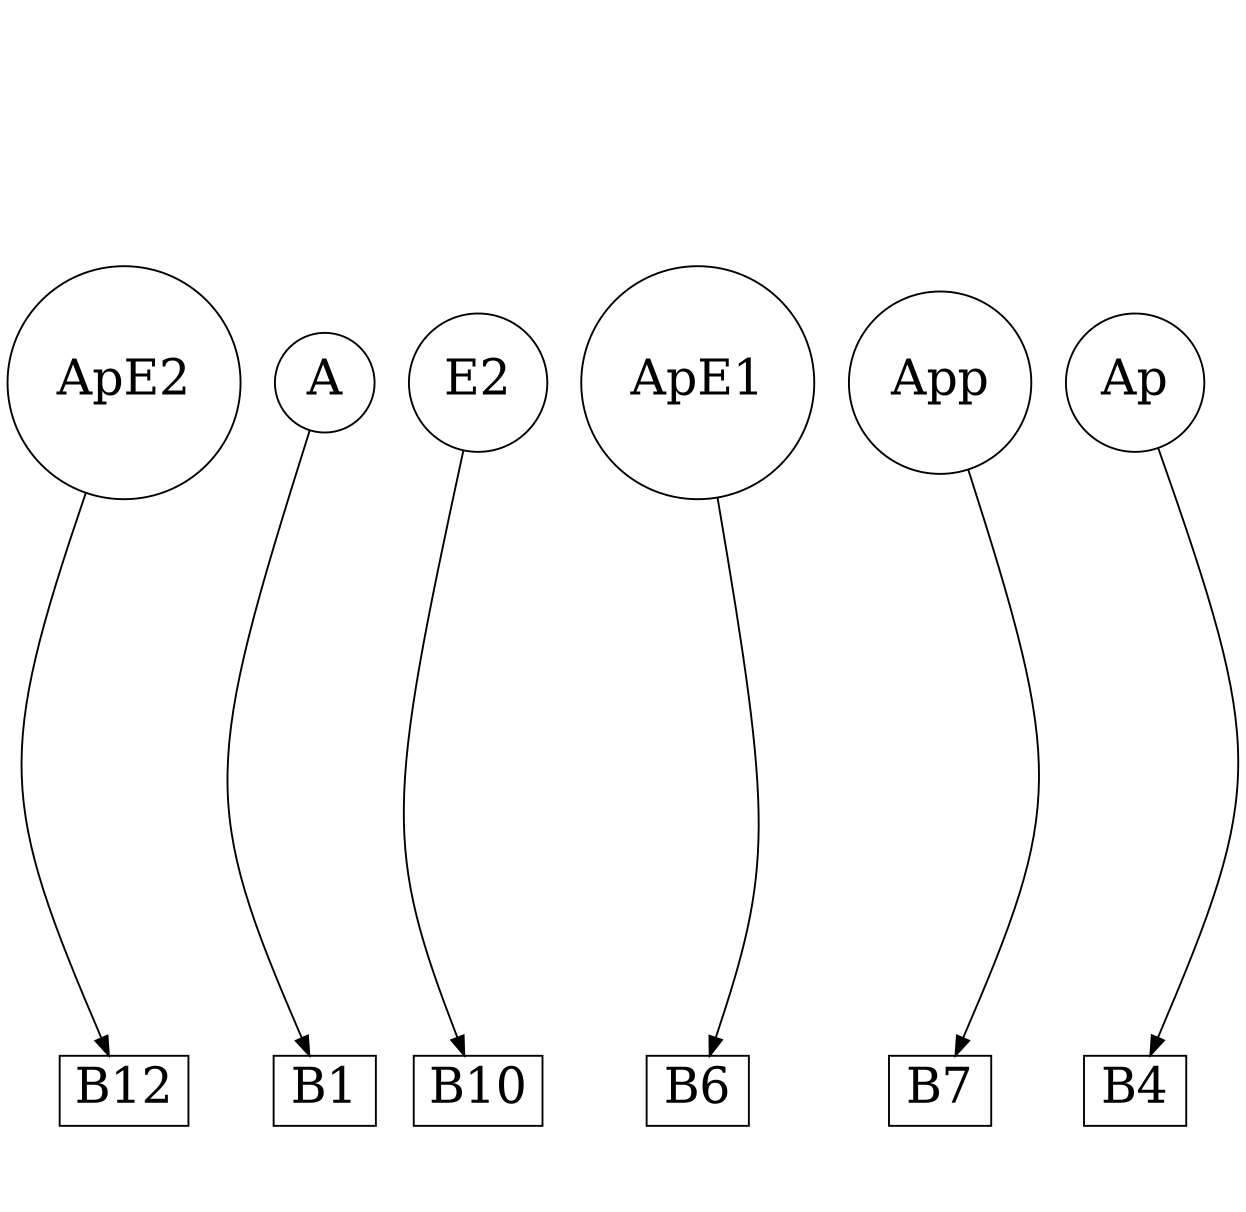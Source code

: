 strict digraph G {
remincross="true";
ratio="fill";
splines="curved";
overlap="true";
size="8.3,8.3";
ApE2 [shape="circle", fontsize=26, pos="50.0,80.0!"];
A [shape="circle", fontsize=26, pos="0.0,120.0!"];
E2 [shape="circle", fontsize=26, pos="140.0,40.0!"];
B12 [shape="box", fontsize=26, pos="0.0,60.0!"];
ApE1 [shape="circle", fontsize=26, pos="260.0,128.0!"];
B10 [shape="box", fontsize=26, pos="110.0,90.0!"];
B7 [shape="box", fontsize=26, pos="300.0,90.0!"];
B6 [shape="box", fontsize=26, pos="320.0,160.0!"];
B4 [shape="box", fontsize=26, pos="220.0,170.0!"];
B1 [shape="box", fontsize=26, pos="0.0,200.0!"];
App [shape="circle", fontsize=26, pos="320.0,120.0!"];
Ap [shape="circle", fontsize=26, pos="160.0,160.0!"];
ApE1 -> B6;
E2 -> B10;
App -> B7;
ApE2 -> B12;
Ap -> B4;
A -> B1;
}

